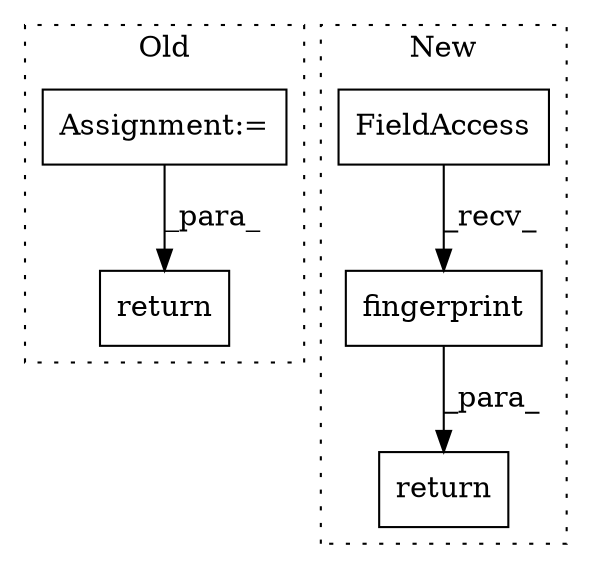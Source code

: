 digraph G {
subgraph cluster0 {
1 [label="return" a="41" s="1408" l="7" shape="box"];
5 [label="Assignment:=" a="7" s="1347" l="1" shape="box"];
label = "Old";
style="dotted";
}
subgraph cluster1 {
2 [label="fingerprint" a="32" s="1474" l="13" shape="box"];
3 [label="return" a="41" s="1454" l="7" shape="box"];
4 [label="FieldAccess" a="22" s="1461" l="12" shape="box"];
label = "New";
style="dotted";
}
2 -> 3 [label="_para_"];
4 -> 2 [label="_recv_"];
5 -> 1 [label="_para_"];
}